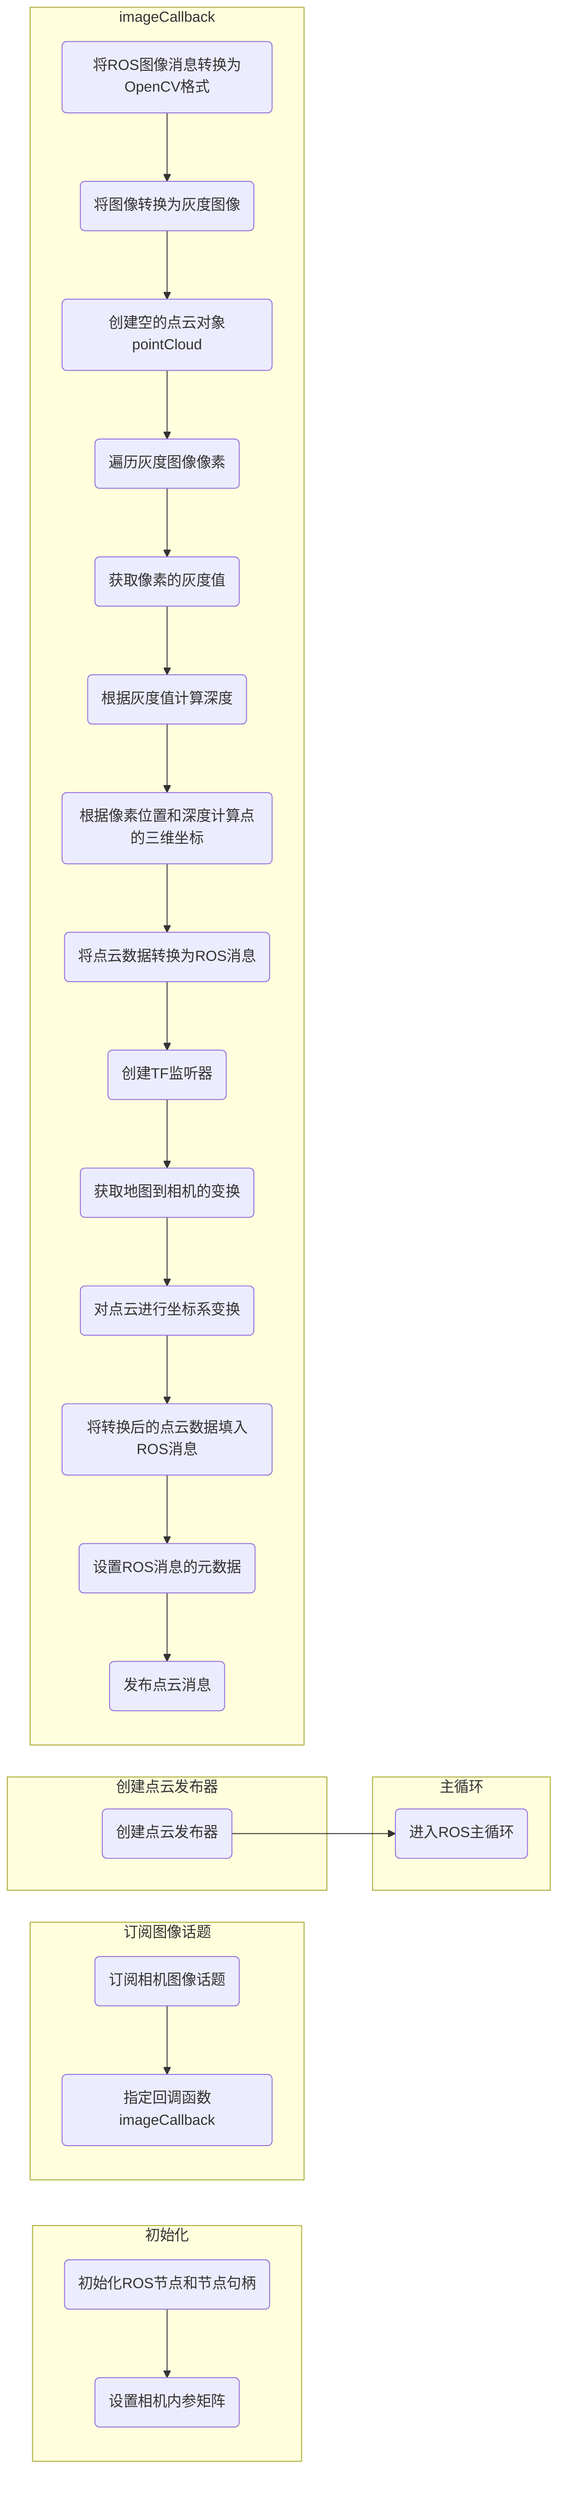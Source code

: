 graph LR

subgraph 初始化
    A(初始化ROS节点和节点句柄)
    B(设置相机内参矩阵)
end

subgraph 订阅图像话题
    C(订阅相机图像话题)
    D(指定回调函数imageCallback)
end

subgraph 创建点云发布器
    E(创建点云发布器)
end

subgraph 主循环
    F(进入ROS主循环)
end

subgraph imageCallback
    G(将ROS图像消息转换为OpenCV格式)
    H(将图像转换为灰度图像)
    I(创建空的点云对象pointCloud)
    J(遍历灰度图像像素)
    K(获取像素的灰度值)
    L(根据灰度值计算深度)
    M(根据像素位置和深度计算点的三维坐标)
    N(将点云数据转换为ROS消息)
    O(创建TF监听器)
    P(获取地图到相机的变换)
    Q(对点云进行坐标系变换)
    R(将转换后的点云数据填入ROS消息)
    S(设置ROS消息的元数据)
    T(发布点云消息)
end

A --> B
C --> D
E --> F
G --> H
H --> I
I --> J
J --> K
K --> L
L --> M
M --> N
N --> O
O --> P
P --> Q
Q --> R
R --> S
S --> T